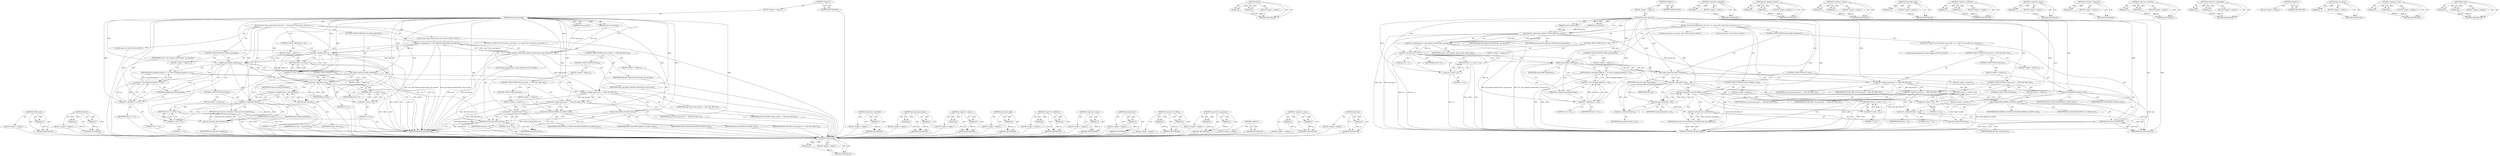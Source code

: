 digraph "get_desc" {
vulnerable_136 [label=<(METHOD,v8086_mode)>];
vulnerable_137 [label=<(PARAM,p1)>];
vulnerable_138 [label=<(BLOCK,&lt;empty&gt;,&lt;empty&gt;)>];
vulnerable_139 [label=<(METHOD_RETURN,ANY)>];
vulnerable_159 [label=<(METHOD,rdmsrl)>];
vulnerable_160 [label=<(PARAM,p1)>];
vulnerable_161 [label=<(PARAM,p2)>];
vulnerable_162 [label=<(BLOCK,&lt;empty&gt;,&lt;empty&gt;)>];
vulnerable_163 [label=<(METHOD_RETURN,ANY)>];
vulnerable_6 [label=<(METHOD,&lt;global&gt;)<SUB>1</SUB>>];
vulnerable_7 [label=<(BLOCK,&lt;empty&gt;,&lt;empty&gt;)<SUB>1</SUB>>];
vulnerable_8 [label=<(METHOD,insn_get_seg_base)<SUB>1</SUB>>];
vulnerable_9 [label=<(PARAM,struct pt_regs *regs)<SUB>1</SUB>>];
vulnerable_10 [label=<(PARAM,int seg_reg_idx)<SUB>1</SUB>>];
vulnerable_11 [label=<(BLOCK,{
	struct desc_struct *desc;
 	short sel;
 
 	s...,{
	struct desc_struct *desc;
 	short sel;
 
 	s...)<SUB>2</SUB>>];
vulnerable_12 [label="<(LOCAL,struct desc_struct* desc: desc_struct*)<SUB>3</SUB>>"];
vulnerable_13 [label="<(LOCAL,short sel: short)<SUB>4</SUB>>"];
vulnerable_14 [label=<(&lt;operator&gt;.assignment,sel = get_segment_selector(regs, seg_reg_idx))<SUB>6</SUB>>];
vulnerable_15 [label=<(IDENTIFIER,sel,sel = get_segment_selector(regs, seg_reg_idx))<SUB>6</SUB>>];
vulnerable_16 [label=<(get_segment_selector,get_segment_selector(regs, seg_reg_idx))<SUB>6</SUB>>];
vulnerable_17 [label=<(IDENTIFIER,regs,get_segment_selector(regs, seg_reg_idx))<SUB>6</SUB>>];
vulnerable_18 [label=<(IDENTIFIER,seg_reg_idx,get_segment_selector(regs, seg_reg_idx))<SUB>6</SUB>>];
vulnerable_19 [label=<(CONTROL_STRUCTURE,IF,if (sel &lt; 0))<SUB>7</SUB>>];
vulnerable_20 [label=<(&lt;operator&gt;.lessThan,sel &lt; 0)<SUB>7</SUB>>];
vulnerable_21 [label=<(IDENTIFIER,sel,sel &lt; 0)<SUB>7</SUB>>];
vulnerable_22 [label=<(LITERAL,0,sel &lt; 0)<SUB>7</SUB>>];
vulnerable_23 [label=<(BLOCK,&lt;empty&gt;,&lt;empty&gt;)<SUB>8</SUB>>];
vulnerable_24 [label=<(RETURN,return -1L;,return -1L;)<SUB>8</SUB>>];
vulnerable_25 [label=<(&lt;operator&gt;.minus,-1L)<SUB>8</SUB>>];
vulnerable_26 [label=<(LITERAL,1L,-1L)<SUB>8</SUB>>];
vulnerable_27 [label=<(CONTROL_STRUCTURE,IF,if (v8086_mode(regs)))<SUB>10</SUB>>];
vulnerable_28 [label=<(v8086_mode,v8086_mode(regs))<SUB>10</SUB>>];
vulnerable_29 [label=<(IDENTIFIER,regs,v8086_mode(regs))<SUB>10</SUB>>];
vulnerable_30 [label=<(BLOCK,&lt;empty&gt;,&lt;empty&gt;)<SUB>15</SUB>>];
vulnerable_31 [label=<(RETURN,return (unsigned long)(sel &lt;&lt; 4);,return (unsigned long)(sel &lt;&lt; 4);)<SUB>15</SUB>>];
vulnerable_32 [label=<(&lt;operator&gt;.cast,(unsigned long)(sel &lt;&lt; 4))<SUB>15</SUB>>];
vulnerable_33 [label=<(UNKNOWN,unsigned long,unsigned long)<SUB>15</SUB>>];
vulnerable_34 [label=<(&lt;operator&gt;.shiftLeft,sel &lt;&lt; 4)<SUB>15</SUB>>];
vulnerable_35 [label=<(IDENTIFIER,sel,sel &lt;&lt; 4)<SUB>15</SUB>>];
vulnerable_36 [label=<(LITERAL,4,sel &lt;&lt; 4)<SUB>15</SUB>>];
vulnerable_37 [label=<(CONTROL_STRUCTURE,IF,if (user_64bit_mode(regs)))<SUB>17</SUB>>];
vulnerable_38 [label=<(user_64bit_mode,user_64bit_mode(regs))<SUB>17</SUB>>];
vulnerable_39 [label=<(IDENTIFIER,regs,user_64bit_mode(regs))<SUB>17</SUB>>];
vulnerable_40 [label=<(BLOCK,{
		/*
		 * Only FS or GS will have a base addr...,{
		/*
		 * Only FS or GS will have a base addr...)<SUB>17</SUB>>];
vulnerable_41 [label="<(LOCAL,long unsigned base: long unsigned)<SUB>22</SUB>>"];
vulnerable_42 [label=<(CONTROL_STRUCTURE,IF,if (seg_reg_idx == INAT_SEG_REG_FS))<SUB>24</SUB>>];
vulnerable_43 [label=<(&lt;operator&gt;.equals,seg_reg_idx == INAT_SEG_REG_FS)<SUB>24</SUB>>];
vulnerable_44 [label=<(IDENTIFIER,seg_reg_idx,seg_reg_idx == INAT_SEG_REG_FS)<SUB>24</SUB>>];
vulnerable_45 [label=<(IDENTIFIER,INAT_SEG_REG_FS,seg_reg_idx == INAT_SEG_REG_FS)<SUB>24</SUB>>];
vulnerable_46 [label=<(BLOCK,&lt;empty&gt;,&lt;empty&gt;)<SUB>25</SUB>>];
vulnerable_47 [label=<(rdmsrl,rdmsrl(MSR_FS_BASE, base))<SUB>25</SUB>>];
vulnerable_48 [label=<(IDENTIFIER,MSR_FS_BASE,rdmsrl(MSR_FS_BASE, base))<SUB>25</SUB>>];
vulnerable_49 [label=<(IDENTIFIER,base,rdmsrl(MSR_FS_BASE, base))<SUB>25</SUB>>];
vulnerable_50 [label=<(CONTROL_STRUCTURE,ELSE,else)<SUB>26</SUB>>];
vulnerable_51 [label=<(BLOCK,&lt;empty&gt;,&lt;empty&gt;)<SUB>26</SUB>>];
vulnerable_52 [label=<(CONTROL_STRUCTURE,IF,if (seg_reg_idx == INAT_SEG_REG_GS))<SUB>26</SUB>>];
vulnerable_53 [label=<(&lt;operator&gt;.equals,seg_reg_idx == INAT_SEG_REG_GS)<SUB>26</SUB>>];
vulnerable_54 [label=<(IDENTIFIER,seg_reg_idx,seg_reg_idx == INAT_SEG_REG_GS)<SUB>26</SUB>>];
vulnerable_55 [label=<(IDENTIFIER,INAT_SEG_REG_GS,seg_reg_idx == INAT_SEG_REG_GS)<SUB>26</SUB>>];
vulnerable_56 [label=<(BLOCK,&lt;empty&gt;,&lt;empty&gt;)<SUB>31</SUB>>];
vulnerable_57 [label=<(rdmsrl,rdmsrl(MSR_KERNEL_GS_BASE, base))<SUB>31</SUB>>];
vulnerable_58 [label=<(IDENTIFIER,MSR_KERNEL_GS_BASE,rdmsrl(MSR_KERNEL_GS_BASE, base))<SUB>31</SUB>>];
vulnerable_59 [label=<(IDENTIFIER,base,rdmsrl(MSR_KERNEL_GS_BASE, base))<SUB>31</SUB>>];
vulnerable_60 [label=<(CONTROL_STRUCTURE,ELSE,else)<SUB>33</SUB>>];
vulnerable_61 [label=<(BLOCK,&lt;empty&gt;,&lt;empty&gt;)<SUB>33</SUB>>];
vulnerable_62 [label=<(&lt;operator&gt;.assignment,base = 0)<SUB>33</SUB>>];
vulnerable_63 [label=<(IDENTIFIER,base,base = 0)<SUB>33</SUB>>];
vulnerable_64 [label=<(LITERAL,0,base = 0)<SUB>33</SUB>>];
vulnerable_65 [label=<(RETURN,return base;,return base;)<SUB>34</SUB>>];
vulnerable_66 [label=<(IDENTIFIER,base,return base;)<SUB>34</SUB>>];
vulnerable_67 [label=<(CONTROL_STRUCTURE,IF,if (!sel))<SUB>38</SUB>>];
vulnerable_68 [label=<(&lt;operator&gt;.logicalNot,!sel)<SUB>38</SUB>>];
vulnerable_69 [label=<(IDENTIFIER,sel,!sel)<SUB>38</SUB>>];
vulnerable_70 [label=<(BLOCK,&lt;empty&gt;,&lt;empty&gt;)<SUB>39</SUB>>];
vulnerable_71 [label=<(RETURN,return -1L;,return -1L;)<SUB>39</SUB>>];
vulnerable_72 [label=<(&lt;operator&gt;.minus,-1L)<SUB>39</SUB>>];
vulnerable_73 [label=<(LITERAL,1L,-1L)<SUB>39</SUB>>];
vulnerable_74 [label=<(&lt;operator&gt;.assignment,desc = get_desc(sel))<SUB>41</SUB>>];
vulnerable_75 [label=<(IDENTIFIER,desc,desc = get_desc(sel))<SUB>41</SUB>>];
vulnerable_76 [label=<(get_desc,get_desc(sel))<SUB>41</SUB>>];
vulnerable_77 [label=<(IDENTIFIER,sel,get_desc(sel))<SUB>41</SUB>>];
vulnerable_78 [label=<(CONTROL_STRUCTURE,IF,if (!desc))<SUB>42</SUB>>];
vulnerable_79 [label=<(&lt;operator&gt;.logicalNot,!desc)<SUB>42</SUB>>];
vulnerable_80 [label=<(IDENTIFIER,desc,!desc)<SUB>42</SUB>>];
vulnerable_81 [label=<(BLOCK,&lt;empty&gt;,&lt;empty&gt;)<SUB>43</SUB>>];
vulnerable_82 [label=<(RETURN,return -1L;,return -1L;)<SUB>43</SUB>>];
vulnerable_83 [label=<(&lt;operator&gt;.minus,-1L)<SUB>43</SUB>>];
vulnerable_84 [label=<(LITERAL,1L,-1L)<SUB>43</SUB>>];
vulnerable_85 [label=<(RETURN,return get_desc_base(desc);,return get_desc_base(desc);)<SUB>45</SUB>>];
vulnerable_86 [label=<(get_desc_base,get_desc_base(desc))<SUB>45</SUB>>];
vulnerable_87 [label=<(IDENTIFIER,desc,get_desc_base(desc))<SUB>45</SUB>>];
vulnerable_88 [label=<(METHOD_RETURN,unsigned long)<SUB>1</SUB>>];
vulnerable_90 [label=<(METHOD_RETURN,ANY)<SUB>1</SUB>>];
vulnerable_164 [label=<(METHOD,&lt;operator&gt;.logicalNot)>];
vulnerable_165 [label=<(PARAM,p1)>];
vulnerable_166 [label=<(BLOCK,&lt;empty&gt;,&lt;empty&gt;)>];
vulnerable_167 [label=<(METHOD_RETURN,ANY)>];
vulnerable_122 [label=<(METHOD,get_segment_selector)>];
vulnerable_123 [label=<(PARAM,p1)>];
vulnerable_124 [label=<(PARAM,p2)>];
vulnerable_125 [label=<(BLOCK,&lt;empty&gt;,&lt;empty&gt;)>];
vulnerable_126 [label=<(METHOD_RETURN,ANY)>];
vulnerable_154 [label=<(METHOD,&lt;operator&gt;.equals)>];
vulnerable_155 [label=<(PARAM,p1)>];
vulnerable_156 [label=<(PARAM,p2)>];
vulnerable_157 [label=<(BLOCK,&lt;empty&gt;,&lt;empty&gt;)>];
vulnerable_158 [label=<(METHOD_RETURN,ANY)>];
vulnerable_150 [label=<(METHOD,user_64bit_mode)>];
vulnerable_151 [label=<(PARAM,p1)>];
vulnerable_152 [label=<(BLOCK,&lt;empty&gt;,&lt;empty&gt;)>];
vulnerable_153 [label=<(METHOD_RETURN,ANY)>];
vulnerable_145 [label=<(METHOD,&lt;operator&gt;.shiftLeft)>];
vulnerable_146 [label=<(PARAM,p1)>];
vulnerable_147 [label=<(PARAM,p2)>];
vulnerable_148 [label=<(BLOCK,&lt;empty&gt;,&lt;empty&gt;)>];
vulnerable_149 [label=<(METHOD_RETURN,ANY)>];
vulnerable_132 [label=<(METHOD,&lt;operator&gt;.minus)>];
vulnerable_133 [label=<(PARAM,p1)>];
vulnerable_134 [label=<(BLOCK,&lt;empty&gt;,&lt;empty&gt;)>];
vulnerable_135 [label=<(METHOD_RETURN,ANY)>];
vulnerable_172 [label=<(METHOD,get_desc_base)>];
vulnerable_173 [label=<(PARAM,p1)>];
vulnerable_174 [label=<(BLOCK,&lt;empty&gt;,&lt;empty&gt;)>];
vulnerable_175 [label=<(METHOD_RETURN,ANY)>];
vulnerable_127 [label=<(METHOD,&lt;operator&gt;.lessThan)>];
vulnerable_128 [label=<(PARAM,p1)>];
vulnerable_129 [label=<(PARAM,p2)>];
vulnerable_130 [label=<(BLOCK,&lt;empty&gt;,&lt;empty&gt;)>];
vulnerable_131 [label=<(METHOD_RETURN,ANY)>];
vulnerable_117 [label=<(METHOD,&lt;operator&gt;.assignment)>];
vulnerable_118 [label=<(PARAM,p1)>];
vulnerable_119 [label=<(PARAM,p2)>];
vulnerable_120 [label=<(BLOCK,&lt;empty&gt;,&lt;empty&gt;)>];
vulnerable_121 [label=<(METHOD_RETURN,ANY)>];
vulnerable_111 [label=<(METHOD,&lt;global&gt;)<SUB>1</SUB>>];
vulnerable_112 [label=<(BLOCK,&lt;empty&gt;,&lt;empty&gt;)>];
vulnerable_113 [label=<(METHOD_RETURN,ANY)>];
vulnerable_140 [label=<(METHOD,&lt;operator&gt;.cast)>];
vulnerable_141 [label=<(PARAM,p1)>];
vulnerable_142 [label=<(PARAM,p2)>];
vulnerable_143 [label=<(BLOCK,&lt;empty&gt;,&lt;empty&gt;)>];
vulnerable_144 [label=<(METHOD_RETURN,ANY)>];
vulnerable_168 [label=<(METHOD,get_desc)>];
vulnerable_169 [label=<(PARAM,p1)>];
vulnerable_170 [label=<(BLOCK,&lt;empty&gt;,&lt;empty&gt;)>];
vulnerable_171 [label=<(METHOD_RETURN,ANY)>];
fixed_136 [label=<(METHOD,v8086_mode)>];
fixed_137 [label=<(PARAM,p1)>];
fixed_138 [label=<(BLOCK,&lt;empty&gt;,&lt;empty&gt;)>];
fixed_139 [label=<(METHOD_RETURN,ANY)>];
fixed_159 [label=<(METHOD,rdmsrl)>];
fixed_160 [label=<(PARAM,p1)>];
fixed_161 [label=<(PARAM,p2)>];
fixed_162 [label=<(BLOCK,&lt;empty&gt;,&lt;empty&gt;)>];
fixed_163 [label=<(METHOD_RETURN,ANY)>];
fixed_6 [label=<(METHOD,&lt;global&gt;)<SUB>1</SUB>>];
fixed_7 [label=<(BLOCK,&lt;empty&gt;,&lt;empty&gt;)<SUB>1</SUB>>];
fixed_8 [label=<(METHOD,insn_get_seg_base)<SUB>1</SUB>>];
fixed_9 [label=<(PARAM,struct pt_regs *regs)<SUB>1</SUB>>];
fixed_10 [label=<(PARAM,int seg_reg_idx)<SUB>1</SUB>>];
fixed_11 [label=<(BLOCK,{
	struct desc_struct desc;
 	short sel;
 
 	se...,{
	struct desc_struct desc;
 	short sel;
 
 	se...)<SUB>2</SUB>>];
fixed_12 [label="<(LOCAL,struct desc_struct desc: desc_struct)<SUB>3</SUB>>"];
fixed_13 [label="<(LOCAL,short sel: short)<SUB>4</SUB>>"];
fixed_14 [label=<(&lt;operator&gt;.assignment,sel = get_segment_selector(regs, seg_reg_idx))<SUB>6</SUB>>];
fixed_15 [label=<(IDENTIFIER,sel,sel = get_segment_selector(regs, seg_reg_idx))<SUB>6</SUB>>];
fixed_16 [label=<(get_segment_selector,get_segment_selector(regs, seg_reg_idx))<SUB>6</SUB>>];
fixed_17 [label=<(IDENTIFIER,regs,get_segment_selector(regs, seg_reg_idx))<SUB>6</SUB>>];
fixed_18 [label=<(IDENTIFIER,seg_reg_idx,get_segment_selector(regs, seg_reg_idx))<SUB>6</SUB>>];
fixed_19 [label=<(CONTROL_STRUCTURE,IF,if (sel &lt; 0))<SUB>7</SUB>>];
fixed_20 [label=<(&lt;operator&gt;.lessThan,sel &lt; 0)<SUB>7</SUB>>];
fixed_21 [label=<(IDENTIFIER,sel,sel &lt; 0)<SUB>7</SUB>>];
fixed_22 [label=<(LITERAL,0,sel &lt; 0)<SUB>7</SUB>>];
fixed_23 [label=<(BLOCK,&lt;empty&gt;,&lt;empty&gt;)<SUB>8</SUB>>];
fixed_24 [label=<(RETURN,return -1L;,return -1L;)<SUB>8</SUB>>];
fixed_25 [label=<(&lt;operator&gt;.minus,-1L)<SUB>8</SUB>>];
fixed_26 [label=<(LITERAL,1L,-1L)<SUB>8</SUB>>];
fixed_27 [label=<(CONTROL_STRUCTURE,IF,if (v8086_mode(regs)))<SUB>10</SUB>>];
fixed_28 [label=<(v8086_mode,v8086_mode(regs))<SUB>10</SUB>>];
fixed_29 [label=<(IDENTIFIER,regs,v8086_mode(regs))<SUB>10</SUB>>];
fixed_30 [label=<(BLOCK,&lt;empty&gt;,&lt;empty&gt;)<SUB>15</SUB>>];
fixed_31 [label=<(RETURN,return (unsigned long)(sel &lt;&lt; 4);,return (unsigned long)(sel &lt;&lt; 4);)<SUB>15</SUB>>];
fixed_32 [label=<(&lt;operator&gt;.cast,(unsigned long)(sel &lt;&lt; 4))<SUB>15</SUB>>];
fixed_33 [label=<(UNKNOWN,unsigned long,unsigned long)<SUB>15</SUB>>];
fixed_34 [label=<(&lt;operator&gt;.shiftLeft,sel &lt;&lt; 4)<SUB>15</SUB>>];
fixed_35 [label=<(IDENTIFIER,sel,sel &lt;&lt; 4)<SUB>15</SUB>>];
fixed_36 [label=<(LITERAL,4,sel &lt;&lt; 4)<SUB>15</SUB>>];
fixed_37 [label=<(CONTROL_STRUCTURE,IF,if (user_64bit_mode(regs)))<SUB>17</SUB>>];
fixed_38 [label=<(user_64bit_mode,user_64bit_mode(regs))<SUB>17</SUB>>];
fixed_39 [label=<(IDENTIFIER,regs,user_64bit_mode(regs))<SUB>17</SUB>>];
fixed_40 [label=<(BLOCK,{
		/*
		 * Only FS or GS will have a base addr...,{
		/*
		 * Only FS or GS will have a base addr...)<SUB>17</SUB>>];
fixed_41 [label="<(LOCAL,long unsigned base: long unsigned)<SUB>22</SUB>>"];
fixed_42 [label=<(CONTROL_STRUCTURE,IF,if (seg_reg_idx == INAT_SEG_REG_FS))<SUB>24</SUB>>];
fixed_43 [label=<(&lt;operator&gt;.equals,seg_reg_idx == INAT_SEG_REG_FS)<SUB>24</SUB>>];
fixed_44 [label=<(IDENTIFIER,seg_reg_idx,seg_reg_idx == INAT_SEG_REG_FS)<SUB>24</SUB>>];
fixed_45 [label=<(IDENTIFIER,INAT_SEG_REG_FS,seg_reg_idx == INAT_SEG_REG_FS)<SUB>24</SUB>>];
fixed_46 [label=<(BLOCK,&lt;empty&gt;,&lt;empty&gt;)<SUB>25</SUB>>];
fixed_47 [label=<(rdmsrl,rdmsrl(MSR_FS_BASE, base))<SUB>25</SUB>>];
fixed_48 [label=<(IDENTIFIER,MSR_FS_BASE,rdmsrl(MSR_FS_BASE, base))<SUB>25</SUB>>];
fixed_49 [label=<(IDENTIFIER,base,rdmsrl(MSR_FS_BASE, base))<SUB>25</SUB>>];
fixed_50 [label=<(CONTROL_STRUCTURE,ELSE,else)<SUB>26</SUB>>];
fixed_51 [label=<(BLOCK,&lt;empty&gt;,&lt;empty&gt;)<SUB>26</SUB>>];
fixed_52 [label=<(CONTROL_STRUCTURE,IF,if (seg_reg_idx == INAT_SEG_REG_GS))<SUB>26</SUB>>];
fixed_53 [label=<(&lt;operator&gt;.equals,seg_reg_idx == INAT_SEG_REG_GS)<SUB>26</SUB>>];
fixed_54 [label=<(IDENTIFIER,seg_reg_idx,seg_reg_idx == INAT_SEG_REG_GS)<SUB>26</SUB>>];
fixed_55 [label=<(IDENTIFIER,INAT_SEG_REG_GS,seg_reg_idx == INAT_SEG_REG_GS)<SUB>26</SUB>>];
fixed_56 [label=<(BLOCK,&lt;empty&gt;,&lt;empty&gt;)<SUB>31</SUB>>];
fixed_57 [label=<(rdmsrl,rdmsrl(MSR_KERNEL_GS_BASE, base))<SUB>31</SUB>>];
fixed_58 [label=<(IDENTIFIER,MSR_KERNEL_GS_BASE,rdmsrl(MSR_KERNEL_GS_BASE, base))<SUB>31</SUB>>];
fixed_59 [label=<(IDENTIFIER,base,rdmsrl(MSR_KERNEL_GS_BASE, base))<SUB>31</SUB>>];
fixed_60 [label=<(CONTROL_STRUCTURE,ELSE,else)<SUB>33</SUB>>];
fixed_61 [label=<(BLOCK,&lt;empty&gt;,&lt;empty&gt;)<SUB>33</SUB>>];
fixed_62 [label=<(&lt;operator&gt;.assignment,base = 0)<SUB>33</SUB>>];
fixed_63 [label=<(IDENTIFIER,base,base = 0)<SUB>33</SUB>>];
fixed_64 [label=<(LITERAL,0,base = 0)<SUB>33</SUB>>];
fixed_65 [label=<(RETURN,return base;,return base;)<SUB>34</SUB>>];
fixed_66 [label=<(IDENTIFIER,base,return base;)<SUB>34</SUB>>];
fixed_67 [label=<(CONTROL_STRUCTURE,IF,if (!sel))<SUB>38</SUB>>];
fixed_68 [label=<(&lt;operator&gt;.logicalNot,!sel)<SUB>38</SUB>>];
fixed_69 [label=<(IDENTIFIER,sel,!sel)<SUB>38</SUB>>];
fixed_70 [label=<(BLOCK,&lt;empty&gt;,&lt;empty&gt;)<SUB>39</SUB>>];
fixed_71 [label=<(RETURN,return -1L;,return -1L;)<SUB>39</SUB>>];
fixed_72 [label=<(&lt;operator&gt;.minus,-1L)<SUB>39</SUB>>];
fixed_73 [label=<(LITERAL,1L,-1L)<SUB>39</SUB>>];
fixed_74 [label=<(CONTROL_STRUCTURE,IF,if (!get_desc(&amp;desc, sel)))<SUB>41</SUB>>];
fixed_75 [label=<(&lt;operator&gt;.logicalNot,!get_desc(&amp;desc, sel))<SUB>41</SUB>>];
fixed_76 [label=<(get_desc,get_desc(&amp;desc, sel))<SUB>41</SUB>>];
fixed_77 [label=<(&lt;operator&gt;.addressOf,&amp;desc)<SUB>41</SUB>>];
fixed_78 [label=<(IDENTIFIER,desc,get_desc(&amp;desc, sel))<SUB>41</SUB>>];
fixed_79 [label=<(IDENTIFIER,sel,get_desc(&amp;desc, sel))<SUB>41</SUB>>];
fixed_80 [label=<(BLOCK,&lt;empty&gt;,&lt;empty&gt;)<SUB>42</SUB>>];
fixed_81 [label=<(RETURN,return -1L;,return -1L;)<SUB>42</SUB>>];
fixed_82 [label=<(&lt;operator&gt;.minus,-1L)<SUB>42</SUB>>];
fixed_83 [label=<(LITERAL,1L,-1L)<SUB>42</SUB>>];
fixed_84 [label=<(RETURN,return get_desc_base(&amp;desc);,return get_desc_base(&amp;desc);)<SUB>44</SUB>>];
fixed_85 [label=<(get_desc_base,get_desc_base(&amp;desc))<SUB>44</SUB>>];
fixed_86 [label=<(&lt;operator&gt;.addressOf,&amp;desc)<SUB>44</SUB>>];
fixed_87 [label=<(IDENTIFIER,desc,get_desc_base(&amp;desc))<SUB>44</SUB>>];
fixed_88 [label=<(METHOD_RETURN,unsigned long)<SUB>1</SUB>>];
fixed_90 [label=<(METHOD_RETURN,ANY)<SUB>1</SUB>>];
fixed_164 [label=<(METHOD,&lt;operator&gt;.logicalNot)>];
fixed_165 [label=<(PARAM,p1)>];
fixed_166 [label=<(BLOCK,&lt;empty&gt;,&lt;empty&gt;)>];
fixed_167 [label=<(METHOD_RETURN,ANY)>];
fixed_122 [label=<(METHOD,get_segment_selector)>];
fixed_123 [label=<(PARAM,p1)>];
fixed_124 [label=<(PARAM,p2)>];
fixed_125 [label=<(BLOCK,&lt;empty&gt;,&lt;empty&gt;)>];
fixed_126 [label=<(METHOD_RETURN,ANY)>];
fixed_154 [label=<(METHOD,&lt;operator&gt;.equals)>];
fixed_155 [label=<(PARAM,p1)>];
fixed_156 [label=<(PARAM,p2)>];
fixed_157 [label=<(BLOCK,&lt;empty&gt;,&lt;empty&gt;)>];
fixed_158 [label=<(METHOD_RETURN,ANY)>];
fixed_150 [label=<(METHOD,user_64bit_mode)>];
fixed_151 [label=<(PARAM,p1)>];
fixed_152 [label=<(BLOCK,&lt;empty&gt;,&lt;empty&gt;)>];
fixed_153 [label=<(METHOD_RETURN,ANY)>];
fixed_145 [label=<(METHOD,&lt;operator&gt;.shiftLeft)>];
fixed_146 [label=<(PARAM,p1)>];
fixed_147 [label=<(PARAM,p2)>];
fixed_148 [label=<(BLOCK,&lt;empty&gt;,&lt;empty&gt;)>];
fixed_149 [label=<(METHOD_RETURN,ANY)>];
fixed_132 [label=<(METHOD,&lt;operator&gt;.minus)>];
fixed_133 [label=<(PARAM,p1)>];
fixed_134 [label=<(BLOCK,&lt;empty&gt;,&lt;empty&gt;)>];
fixed_135 [label=<(METHOD_RETURN,ANY)>];
fixed_173 [label=<(METHOD,&lt;operator&gt;.addressOf)>];
fixed_174 [label=<(PARAM,p1)>];
fixed_175 [label=<(BLOCK,&lt;empty&gt;,&lt;empty&gt;)>];
fixed_176 [label=<(METHOD_RETURN,ANY)>];
fixed_127 [label=<(METHOD,&lt;operator&gt;.lessThan)>];
fixed_128 [label=<(PARAM,p1)>];
fixed_129 [label=<(PARAM,p2)>];
fixed_130 [label=<(BLOCK,&lt;empty&gt;,&lt;empty&gt;)>];
fixed_131 [label=<(METHOD_RETURN,ANY)>];
fixed_117 [label=<(METHOD,&lt;operator&gt;.assignment)>];
fixed_118 [label=<(PARAM,p1)>];
fixed_119 [label=<(PARAM,p2)>];
fixed_120 [label=<(BLOCK,&lt;empty&gt;,&lt;empty&gt;)>];
fixed_121 [label=<(METHOD_RETURN,ANY)>];
fixed_111 [label=<(METHOD,&lt;global&gt;)<SUB>1</SUB>>];
fixed_112 [label=<(BLOCK,&lt;empty&gt;,&lt;empty&gt;)>];
fixed_113 [label=<(METHOD_RETURN,ANY)>];
fixed_177 [label=<(METHOD,get_desc_base)>];
fixed_178 [label=<(PARAM,p1)>];
fixed_179 [label=<(BLOCK,&lt;empty&gt;,&lt;empty&gt;)>];
fixed_180 [label=<(METHOD_RETURN,ANY)>];
fixed_140 [label=<(METHOD,&lt;operator&gt;.cast)>];
fixed_141 [label=<(PARAM,p1)>];
fixed_142 [label=<(PARAM,p2)>];
fixed_143 [label=<(BLOCK,&lt;empty&gt;,&lt;empty&gt;)>];
fixed_144 [label=<(METHOD_RETURN,ANY)>];
fixed_168 [label=<(METHOD,get_desc)>];
fixed_169 [label=<(PARAM,p1)>];
fixed_170 [label=<(PARAM,p2)>];
fixed_171 [label=<(BLOCK,&lt;empty&gt;,&lt;empty&gt;)>];
fixed_172 [label=<(METHOD_RETURN,ANY)>];
vulnerable_136 -> vulnerable_137  [key=0, label="AST: "];
vulnerable_136 -> vulnerable_137  [key=1, label="DDG: "];
vulnerable_136 -> vulnerable_138  [key=0, label="AST: "];
vulnerable_136 -> vulnerable_139  [key=0, label="AST: "];
vulnerable_136 -> vulnerable_139  [key=1, label="CFG: "];
vulnerable_137 -> vulnerable_139  [key=0, label="DDG: p1"];
vulnerable_138 -> fixed_136  [key=0];
vulnerable_139 -> fixed_136  [key=0];
vulnerable_159 -> vulnerable_160  [key=0, label="AST: "];
vulnerable_159 -> vulnerable_160  [key=1, label="DDG: "];
vulnerable_159 -> vulnerable_162  [key=0, label="AST: "];
vulnerable_159 -> vulnerable_161  [key=0, label="AST: "];
vulnerable_159 -> vulnerable_161  [key=1, label="DDG: "];
vulnerable_159 -> vulnerable_163  [key=0, label="AST: "];
vulnerable_159 -> vulnerable_163  [key=1, label="CFG: "];
vulnerable_160 -> vulnerable_163  [key=0, label="DDG: p1"];
vulnerable_161 -> vulnerable_163  [key=0, label="DDG: p2"];
vulnerable_162 -> fixed_136  [key=0];
vulnerable_163 -> fixed_136  [key=0];
vulnerable_6 -> vulnerable_7  [key=0, label="AST: "];
vulnerable_6 -> vulnerable_90  [key=0, label="AST: "];
vulnerable_6 -> vulnerable_90  [key=1, label="CFG: "];
vulnerable_7 -> vulnerable_8  [key=0, label="AST: "];
vulnerable_8 -> vulnerable_9  [key=0, label="AST: "];
vulnerable_8 -> vulnerable_9  [key=1, label="DDG: "];
vulnerable_8 -> vulnerable_10  [key=0, label="AST: "];
vulnerable_8 -> vulnerable_10  [key=1, label="DDG: "];
vulnerable_8 -> vulnerable_11  [key=0, label="AST: "];
vulnerable_8 -> vulnerable_88  [key=0, label="AST: "];
vulnerable_8 -> vulnerable_16  [key=0, label="CFG: "];
vulnerable_8 -> vulnerable_16  [key=1, label="DDG: "];
vulnerable_8 -> vulnerable_20  [key=0, label="DDG: "];
vulnerable_8 -> vulnerable_28  [key=0, label="DDG: "];
vulnerable_8 -> vulnerable_38  [key=0, label="DDG: "];
vulnerable_8 -> vulnerable_68  [key=0, label="DDG: "];
vulnerable_8 -> vulnerable_76  [key=0, label="DDG: "];
vulnerable_8 -> vulnerable_79  [key=0, label="DDG: "];
vulnerable_8 -> vulnerable_86  [key=0, label="DDG: "];
vulnerable_8 -> vulnerable_66  [key=0, label="DDG: "];
vulnerable_8 -> vulnerable_25  [key=0, label="DDG: "];
vulnerable_8 -> vulnerable_43  [key=0, label="DDG: "];
vulnerable_8 -> vulnerable_72  [key=0, label="DDG: "];
vulnerable_8 -> vulnerable_83  [key=0, label="DDG: "];
vulnerable_8 -> vulnerable_34  [key=0, label="DDG: "];
vulnerable_8 -> vulnerable_47  [key=0, label="DDG: "];
vulnerable_8 -> vulnerable_53  [key=0, label="DDG: "];
vulnerable_8 -> vulnerable_57  [key=0, label="DDG: "];
vulnerable_8 -> vulnerable_62  [key=0, label="DDG: "];
vulnerable_9 -> vulnerable_16  [key=0, label="DDG: regs"];
vulnerable_10 -> vulnerable_16  [key=0, label="DDG: seg_reg_idx"];
vulnerable_11 -> vulnerable_12  [key=0, label="AST: "];
vulnerable_11 -> vulnerable_13  [key=0, label="AST: "];
vulnerable_11 -> vulnerable_14  [key=0, label="AST: "];
vulnerable_11 -> vulnerable_19  [key=0, label="AST: "];
vulnerable_11 -> vulnerable_27  [key=0, label="AST: "];
vulnerable_11 -> vulnerable_37  [key=0, label="AST: "];
vulnerable_11 -> vulnerable_67  [key=0, label="AST: "];
vulnerable_11 -> vulnerable_74  [key=0, label="AST: "];
vulnerable_11 -> vulnerable_78  [key=0, label="AST: "];
vulnerable_11 -> vulnerable_85  [key=0, label="AST: "];
vulnerable_12 -> fixed_136  [key=0];
vulnerable_13 -> fixed_136  [key=0];
vulnerable_14 -> vulnerable_15  [key=0, label="AST: "];
vulnerable_14 -> vulnerable_16  [key=0, label="AST: "];
vulnerable_14 -> vulnerable_20  [key=0, label="CFG: "];
vulnerable_14 -> vulnerable_20  [key=1, label="DDG: sel"];
vulnerable_14 -> vulnerable_88  [key=0, label="DDG: get_segment_selector(regs, seg_reg_idx)"];
vulnerable_14 -> vulnerable_88  [key=1, label="DDG: sel = get_segment_selector(regs, seg_reg_idx)"];
vulnerable_15 -> fixed_136  [key=0];
vulnerable_16 -> vulnerable_17  [key=0, label="AST: "];
vulnerable_16 -> vulnerable_18  [key=0, label="AST: "];
vulnerable_16 -> vulnerable_14  [key=0, label="CFG: "];
vulnerable_16 -> vulnerable_14  [key=1, label="DDG: regs"];
vulnerable_16 -> vulnerable_14  [key=2, label="DDG: seg_reg_idx"];
vulnerable_16 -> vulnerable_88  [key=0, label="DDG: regs"];
vulnerable_16 -> vulnerable_88  [key=1, label="DDG: seg_reg_idx"];
vulnerable_16 -> vulnerable_28  [key=0, label="DDG: regs"];
vulnerable_16 -> vulnerable_43  [key=0, label="DDG: seg_reg_idx"];
vulnerable_17 -> fixed_136  [key=0];
vulnerable_18 -> fixed_136  [key=0];
vulnerable_19 -> vulnerable_20  [key=0, label="AST: "];
vulnerable_19 -> vulnerable_23  [key=0, label="AST: "];
vulnerable_20 -> vulnerable_21  [key=0, label="AST: "];
vulnerable_20 -> vulnerable_22  [key=0, label="AST: "];
vulnerable_20 -> vulnerable_25  [key=0, label="CFG: "];
vulnerable_20 -> vulnerable_25  [key=1, label="CDG: "];
vulnerable_20 -> vulnerable_28  [key=0, label="CFG: "];
vulnerable_20 -> vulnerable_28  [key=1, label="CDG: "];
vulnerable_20 -> vulnerable_88  [key=0, label="DDG: sel"];
vulnerable_20 -> vulnerable_88  [key=1, label="DDG: sel &lt; 0"];
vulnerable_20 -> vulnerable_68  [key=0, label="DDG: sel"];
vulnerable_20 -> vulnerable_34  [key=0, label="DDG: sel"];
vulnerable_20 -> vulnerable_24  [key=0, label="CDG: "];
vulnerable_21 -> fixed_136  [key=0];
vulnerable_22 -> fixed_136  [key=0];
vulnerable_23 -> vulnerable_24  [key=0, label="AST: "];
vulnerable_24 -> vulnerable_25  [key=0, label="AST: "];
vulnerable_24 -> vulnerable_88  [key=0, label="CFG: "];
vulnerable_24 -> vulnerable_88  [key=1, label="DDG: &lt;RET&gt;"];
vulnerable_25 -> vulnerable_26  [key=0, label="AST: "];
vulnerable_25 -> vulnerable_24  [key=0, label="CFG: "];
vulnerable_25 -> vulnerable_24  [key=1, label="DDG: -1L"];
vulnerable_25 -> vulnerable_88  [key=0, label="DDG: -1L"];
vulnerable_26 -> fixed_136  [key=0];
vulnerable_27 -> vulnerable_28  [key=0, label="AST: "];
vulnerable_27 -> vulnerable_30  [key=0, label="AST: "];
vulnerable_28 -> vulnerable_29  [key=0, label="AST: "];
vulnerable_28 -> vulnerable_33  [key=0, label="CFG: "];
vulnerable_28 -> vulnerable_33  [key=1, label="CDG: "];
vulnerable_28 -> vulnerable_38  [key=0, label="CFG: "];
vulnerable_28 -> vulnerable_38  [key=1, label="DDG: regs"];
vulnerable_28 -> vulnerable_38  [key=2, label="CDG: "];
vulnerable_28 -> vulnerable_34  [key=0, label="CDG: "];
vulnerable_28 -> vulnerable_32  [key=0, label="CDG: "];
vulnerable_28 -> vulnerable_31  [key=0, label="CDG: "];
vulnerable_29 -> fixed_136  [key=0];
vulnerable_30 -> vulnerable_31  [key=0, label="AST: "];
vulnerable_31 -> vulnerable_32  [key=0, label="AST: "];
vulnerable_31 -> vulnerable_88  [key=0, label="CFG: "];
vulnerable_31 -> vulnerable_88  [key=1, label="DDG: &lt;RET&gt;"];
vulnerable_32 -> vulnerable_33  [key=0, label="AST: "];
vulnerable_32 -> vulnerable_34  [key=0, label="AST: "];
vulnerable_32 -> vulnerable_31  [key=0, label="CFG: "];
vulnerable_32 -> vulnerable_31  [key=1, label="DDG: (unsigned long)(sel &lt;&lt; 4)"];
vulnerable_33 -> vulnerable_34  [key=0, label="CFG: "];
vulnerable_34 -> vulnerable_35  [key=0, label="AST: "];
vulnerable_34 -> vulnerable_36  [key=0, label="AST: "];
vulnerable_34 -> vulnerable_32  [key=0, label="CFG: "];
vulnerable_34 -> vulnerable_32  [key=1, label="DDG: sel"];
vulnerable_34 -> vulnerable_32  [key=2, label="DDG: 4"];
vulnerable_35 -> fixed_136  [key=0];
vulnerable_36 -> fixed_136  [key=0];
vulnerable_37 -> vulnerable_38  [key=0, label="AST: "];
vulnerable_37 -> vulnerable_40  [key=0, label="AST: "];
vulnerable_38 -> vulnerable_39  [key=0, label="AST: "];
vulnerable_38 -> vulnerable_43  [key=0, label="CFG: "];
vulnerable_38 -> vulnerable_43  [key=1, label="CDG: "];
vulnerable_38 -> vulnerable_68  [key=0, label="CFG: "];
vulnerable_38 -> vulnerable_68  [key=1, label="CDG: "];
vulnerable_38 -> vulnerable_65  [key=0, label="CDG: "];
vulnerable_39 -> fixed_136  [key=0];
vulnerable_40 -> vulnerable_41  [key=0, label="AST: "];
vulnerable_40 -> vulnerable_42  [key=0, label="AST: "];
vulnerable_40 -> vulnerable_65  [key=0, label="AST: "];
vulnerable_41 -> fixed_136  [key=0];
vulnerable_42 -> vulnerable_43  [key=0, label="AST: "];
vulnerable_42 -> vulnerable_46  [key=0, label="AST: "];
vulnerable_42 -> vulnerable_50  [key=0, label="AST: "];
vulnerable_43 -> vulnerable_44  [key=0, label="AST: "];
vulnerable_43 -> vulnerable_45  [key=0, label="AST: "];
vulnerable_43 -> vulnerable_47  [key=0, label="CFG: "];
vulnerable_43 -> vulnerable_47  [key=1, label="CDG: "];
vulnerable_43 -> vulnerable_53  [key=0, label="CFG: "];
vulnerable_43 -> vulnerable_53  [key=1, label="DDG: seg_reg_idx"];
vulnerable_43 -> vulnerable_53  [key=2, label="CDG: "];
vulnerable_43 -> vulnerable_88  [key=0, label="DDG: INAT_SEG_REG_FS"];
vulnerable_44 -> fixed_136  [key=0];
vulnerable_45 -> fixed_136  [key=0];
vulnerable_46 -> vulnerable_47  [key=0, label="AST: "];
vulnerable_47 -> vulnerable_48  [key=0, label="AST: "];
vulnerable_47 -> vulnerable_49  [key=0, label="AST: "];
vulnerable_47 -> vulnerable_65  [key=0, label="CFG: "];
vulnerable_47 -> vulnerable_88  [key=0, label="DDG: MSR_FS_BASE"];
vulnerable_47 -> vulnerable_66  [key=0, label="DDG: base"];
vulnerable_48 -> fixed_136  [key=0];
vulnerable_49 -> fixed_136  [key=0];
vulnerable_50 -> vulnerable_51  [key=0, label="AST: "];
vulnerable_51 -> vulnerable_52  [key=0, label="AST: "];
vulnerable_52 -> vulnerable_53  [key=0, label="AST: "];
vulnerable_52 -> vulnerable_56  [key=0, label="AST: "];
vulnerable_52 -> vulnerable_60  [key=0, label="AST: "];
vulnerable_53 -> vulnerable_54  [key=0, label="AST: "];
vulnerable_53 -> vulnerable_55  [key=0, label="AST: "];
vulnerable_53 -> vulnerable_57  [key=0, label="CFG: "];
vulnerable_53 -> vulnerable_57  [key=1, label="CDG: "];
vulnerable_53 -> vulnerable_62  [key=0, label="CFG: "];
vulnerable_53 -> vulnerable_62  [key=1, label="CDG: "];
vulnerable_53 -> vulnerable_88  [key=0, label="DDG: INAT_SEG_REG_GS"];
vulnerable_54 -> fixed_136  [key=0];
vulnerable_55 -> fixed_136  [key=0];
vulnerable_56 -> vulnerable_57  [key=0, label="AST: "];
vulnerable_57 -> vulnerable_58  [key=0, label="AST: "];
vulnerable_57 -> vulnerable_59  [key=0, label="AST: "];
vulnerable_57 -> vulnerable_65  [key=0, label="CFG: "];
vulnerable_57 -> vulnerable_88  [key=0, label="DDG: MSR_KERNEL_GS_BASE"];
vulnerable_57 -> vulnerable_66  [key=0, label="DDG: base"];
vulnerable_58 -> fixed_136  [key=0];
vulnerable_59 -> fixed_136  [key=0];
vulnerable_60 -> vulnerable_61  [key=0, label="AST: "];
vulnerable_61 -> vulnerable_62  [key=0, label="AST: "];
vulnerable_62 -> vulnerable_63  [key=0, label="AST: "];
vulnerable_62 -> vulnerable_64  [key=0, label="AST: "];
vulnerable_62 -> vulnerable_65  [key=0, label="CFG: "];
vulnerable_62 -> vulnerable_66  [key=0, label="DDG: base"];
vulnerable_63 -> fixed_136  [key=0];
vulnerable_64 -> fixed_136  [key=0];
vulnerable_65 -> vulnerable_66  [key=0, label="AST: "];
vulnerable_65 -> vulnerable_88  [key=0, label="CFG: "];
vulnerable_65 -> vulnerable_88  [key=1, label="DDG: &lt;RET&gt;"];
vulnerable_66 -> vulnerable_65  [key=0, label="DDG: base"];
vulnerable_67 -> vulnerable_68  [key=0, label="AST: "];
vulnerable_67 -> vulnerable_70  [key=0, label="AST: "];
vulnerable_68 -> vulnerable_69  [key=0, label="AST: "];
vulnerable_68 -> vulnerable_72  [key=0, label="CFG: "];
vulnerable_68 -> vulnerable_72  [key=1, label="CDG: "];
vulnerable_68 -> vulnerable_76  [key=0, label="CFG: "];
vulnerable_68 -> vulnerable_76  [key=1, label="DDG: sel"];
vulnerable_68 -> vulnerable_76  [key=2, label="CDG: "];
vulnerable_68 -> vulnerable_71  [key=0, label="CDG: "];
vulnerable_68 -> vulnerable_74  [key=0, label="CDG: "];
vulnerable_68 -> vulnerable_79  [key=0, label="CDG: "];
vulnerable_69 -> fixed_136  [key=0];
vulnerable_70 -> vulnerable_71  [key=0, label="AST: "];
vulnerable_71 -> vulnerable_72  [key=0, label="AST: "];
vulnerable_71 -> vulnerable_88  [key=0, label="CFG: "];
vulnerable_71 -> vulnerable_88  [key=1, label="DDG: &lt;RET&gt;"];
vulnerable_72 -> vulnerable_73  [key=0, label="AST: "];
vulnerable_72 -> vulnerable_71  [key=0, label="CFG: "];
vulnerable_72 -> vulnerable_71  [key=1, label="DDG: -1L"];
vulnerable_73 -> fixed_136  [key=0];
vulnerable_74 -> vulnerable_75  [key=0, label="AST: "];
vulnerable_74 -> vulnerable_76  [key=0, label="AST: "];
vulnerable_74 -> vulnerable_79  [key=0, label="CFG: "];
vulnerable_74 -> vulnerable_79  [key=1, label="DDG: desc"];
vulnerable_75 -> fixed_136  [key=0];
vulnerable_76 -> vulnerable_77  [key=0, label="AST: "];
vulnerable_76 -> vulnerable_74  [key=0, label="CFG: "];
vulnerable_76 -> vulnerable_74  [key=1, label="DDG: sel"];
vulnerable_77 -> fixed_136  [key=0];
vulnerable_78 -> vulnerable_79  [key=0, label="AST: "];
vulnerable_78 -> vulnerable_81  [key=0, label="AST: "];
vulnerable_79 -> vulnerable_80  [key=0, label="AST: "];
vulnerable_79 -> vulnerable_83  [key=0, label="CFG: "];
vulnerable_79 -> vulnerable_83  [key=1, label="CDG: "];
vulnerable_79 -> vulnerable_86  [key=0, label="CFG: "];
vulnerable_79 -> vulnerable_86  [key=1, label="DDG: desc"];
vulnerable_79 -> vulnerable_86  [key=2, label="CDG: "];
vulnerable_79 -> vulnerable_85  [key=0, label="CDG: "];
vulnerable_79 -> vulnerable_82  [key=0, label="CDG: "];
vulnerable_80 -> fixed_136  [key=0];
vulnerable_81 -> vulnerable_82  [key=0, label="AST: "];
vulnerable_82 -> vulnerable_83  [key=0, label="AST: "];
vulnerable_82 -> vulnerable_88  [key=0, label="CFG: "];
vulnerable_82 -> vulnerable_88  [key=1, label="DDG: &lt;RET&gt;"];
vulnerable_83 -> vulnerable_84  [key=0, label="AST: "];
vulnerable_83 -> vulnerable_82  [key=0, label="CFG: "];
vulnerable_83 -> vulnerable_82  [key=1, label="DDG: -1L"];
vulnerable_84 -> fixed_136  [key=0];
vulnerable_85 -> vulnerable_86  [key=0, label="AST: "];
vulnerable_85 -> vulnerable_88  [key=0, label="CFG: "];
vulnerable_85 -> vulnerable_88  [key=1, label="DDG: &lt;RET&gt;"];
vulnerable_86 -> vulnerable_87  [key=0, label="AST: "];
vulnerable_86 -> vulnerable_85  [key=0, label="CFG: "];
vulnerable_86 -> vulnerable_85  [key=1, label="DDG: get_desc_base(desc)"];
vulnerable_87 -> fixed_136  [key=0];
vulnerable_88 -> fixed_136  [key=0];
vulnerable_90 -> fixed_136  [key=0];
vulnerable_164 -> vulnerable_165  [key=0, label="AST: "];
vulnerable_164 -> vulnerable_165  [key=1, label="DDG: "];
vulnerable_164 -> vulnerable_166  [key=0, label="AST: "];
vulnerable_164 -> vulnerable_167  [key=0, label="AST: "];
vulnerable_164 -> vulnerable_167  [key=1, label="CFG: "];
vulnerable_165 -> vulnerable_167  [key=0, label="DDG: p1"];
vulnerable_166 -> fixed_136  [key=0];
vulnerable_167 -> fixed_136  [key=0];
vulnerable_122 -> vulnerable_123  [key=0, label="AST: "];
vulnerable_122 -> vulnerable_123  [key=1, label="DDG: "];
vulnerable_122 -> vulnerable_125  [key=0, label="AST: "];
vulnerable_122 -> vulnerable_124  [key=0, label="AST: "];
vulnerable_122 -> vulnerable_124  [key=1, label="DDG: "];
vulnerable_122 -> vulnerable_126  [key=0, label="AST: "];
vulnerable_122 -> vulnerable_126  [key=1, label="CFG: "];
vulnerable_123 -> vulnerable_126  [key=0, label="DDG: p1"];
vulnerable_124 -> vulnerable_126  [key=0, label="DDG: p2"];
vulnerable_125 -> fixed_136  [key=0];
vulnerable_126 -> fixed_136  [key=0];
vulnerable_154 -> vulnerable_155  [key=0, label="AST: "];
vulnerable_154 -> vulnerable_155  [key=1, label="DDG: "];
vulnerable_154 -> vulnerable_157  [key=0, label="AST: "];
vulnerable_154 -> vulnerable_156  [key=0, label="AST: "];
vulnerable_154 -> vulnerable_156  [key=1, label="DDG: "];
vulnerable_154 -> vulnerable_158  [key=0, label="AST: "];
vulnerable_154 -> vulnerable_158  [key=1, label="CFG: "];
vulnerable_155 -> vulnerable_158  [key=0, label="DDG: p1"];
vulnerable_156 -> vulnerable_158  [key=0, label="DDG: p2"];
vulnerable_157 -> fixed_136  [key=0];
vulnerable_158 -> fixed_136  [key=0];
vulnerable_150 -> vulnerable_151  [key=0, label="AST: "];
vulnerable_150 -> vulnerable_151  [key=1, label="DDG: "];
vulnerable_150 -> vulnerable_152  [key=0, label="AST: "];
vulnerable_150 -> vulnerable_153  [key=0, label="AST: "];
vulnerable_150 -> vulnerable_153  [key=1, label="CFG: "];
vulnerable_151 -> vulnerable_153  [key=0, label="DDG: p1"];
vulnerable_152 -> fixed_136  [key=0];
vulnerable_153 -> fixed_136  [key=0];
vulnerable_145 -> vulnerable_146  [key=0, label="AST: "];
vulnerable_145 -> vulnerable_146  [key=1, label="DDG: "];
vulnerable_145 -> vulnerable_148  [key=0, label="AST: "];
vulnerable_145 -> vulnerable_147  [key=0, label="AST: "];
vulnerable_145 -> vulnerable_147  [key=1, label="DDG: "];
vulnerable_145 -> vulnerable_149  [key=0, label="AST: "];
vulnerable_145 -> vulnerable_149  [key=1, label="CFG: "];
vulnerable_146 -> vulnerable_149  [key=0, label="DDG: p1"];
vulnerable_147 -> vulnerable_149  [key=0, label="DDG: p2"];
vulnerable_148 -> fixed_136  [key=0];
vulnerable_149 -> fixed_136  [key=0];
vulnerable_132 -> vulnerable_133  [key=0, label="AST: "];
vulnerable_132 -> vulnerable_133  [key=1, label="DDG: "];
vulnerable_132 -> vulnerable_134  [key=0, label="AST: "];
vulnerable_132 -> vulnerable_135  [key=0, label="AST: "];
vulnerable_132 -> vulnerable_135  [key=1, label="CFG: "];
vulnerable_133 -> vulnerable_135  [key=0, label="DDG: p1"];
vulnerable_134 -> fixed_136  [key=0];
vulnerable_135 -> fixed_136  [key=0];
vulnerable_172 -> vulnerable_173  [key=0, label="AST: "];
vulnerable_172 -> vulnerable_173  [key=1, label="DDG: "];
vulnerable_172 -> vulnerable_174  [key=0, label="AST: "];
vulnerable_172 -> vulnerable_175  [key=0, label="AST: "];
vulnerable_172 -> vulnerable_175  [key=1, label="CFG: "];
vulnerable_173 -> vulnerable_175  [key=0, label="DDG: p1"];
vulnerable_174 -> fixed_136  [key=0];
vulnerable_175 -> fixed_136  [key=0];
vulnerable_127 -> vulnerable_128  [key=0, label="AST: "];
vulnerable_127 -> vulnerable_128  [key=1, label="DDG: "];
vulnerable_127 -> vulnerable_130  [key=0, label="AST: "];
vulnerable_127 -> vulnerable_129  [key=0, label="AST: "];
vulnerable_127 -> vulnerable_129  [key=1, label="DDG: "];
vulnerable_127 -> vulnerable_131  [key=0, label="AST: "];
vulnerable_127 -> vulnerable_131  [key=1, label="CFG: "];
vulnerable_128 -> vulnerable_131  [key=0, label="DDG: p1"];
vulnerable_129 -> vulnerable_131  [key=0, label="DDG: p2"];
vulnerable_130 -> fixed_136  [key=0];
vulnerable_131 -> fixed_136  [key=0];
vulnerable_117 -> vulnerable_118  [key=0, label="AST: "];
vulnerable_117 -> vulnerable_118  [key=1, label="DDG: "];
vulnerable_117 -> vulnerable_120  [key=0, label="AST: "];
vulnerable_117 -> vulnerable_119  [key=0, label="AST: "];
vulnerable_117 -> vulnerable_119  [key=1, label="DDG: "];
vulnerable_117 -> vulnerable_121  [key=0, label="AST: "];
vulnerable_117 -> vulnerable_121  [key=1, label="CFG: "];
vulnerable_118 -> vulnerable_121  [key=0, label="DDG: p1"];
vulnerable_119 -> vulnerable_121  [key=0, label="DDG: p2"];
vulnerable_120 -> fixed_136  [key=0];
vulnerable_121 -> fixed_136  [key=0];
vulnerable_111 -> vulnerable_112  [key=0, label="AST: "];
vulnerable_111 -> vulnerable_113  [key=0, label="AST: "];
vulnerable_111 -> vulnerable_113  [key=1, label="CFG: "];
vulnerable_112 -> fixed_136  [key=0];
vulnerable_113 -> fixed_136  [key=0];
vulnerable_140 -> vulnerable_141  [key=0, label="AST: "];
vulnerable_140 -> vulnerable_141  [key=1, label="DDG: "];
vulnerable_140 -> vulnerable_143  [key=0, label="AST: "];
vulnerable_140 -> vulnerable_142  [key=0, label="AST: "];
vulnerable_140 -> vulnerable_142  [key=1, label="DDG: "];
vulnerable_140 -> vulnerable_144  [key=0, label="AST: "];
vulnerable_140 -> vulnerable_144  [key=1, label="CFG: "];
vulnerable_141 -> vulnerable_144  [key=0, label="DDG: p1"];
vulnerable_142 -> vulnerable_144  [key=0, label="DDG: p2"];
vulnerable_143 -> fixed_136  [key=0];
vulnerable_144 -> fixed_136  [key=0];
vulnerable_168 -> vulnerable_169  [key=0, label="AST: "];
vulnerable_168 -> vulnerable_169  [key=1, label="DDG: "];
vulnerable_168 -> vulnerable_170  [key=0, label="AST: "];
vulnerable_168 -> vulnerable_171  [key=0, label="AST: "];
vulnerable_168 -> vulnerable_171  [key=1, label="CFG: "];
vulnerable_169 -> vulnerable_171  [key=0, label="DDG: p1"];
vulnerable_170 -> fixed_136  [key=0];
vulnerable_171 -> fixed_136  [key=0];
fixed_136 -> fixed_137  [key=0, label="AST: "];
fixed_136 -> fixed_137  [key=1, label="DDG: "];
fixed_136 -> fixed_138  [key=0, label="AST: "];
fixed_136 -> fixed_139  [key=0, label="AST: "];
fixed_136 -> fixed_139  [key=1, label="CFG: "];
fixed_137 -> fixed_139  [key=0, label="DDG: p1"];
fixed_159 -> fixed_160  [key=0, label="AST: "];
fixed_159 -> fixed_160  [key=1, label="DDG: "];
fixed_159 -> fixed_162  [key=0, label="AST: "];
fixed_159 -> fixed_161  [key=0, label="AST: "];
fixed_159 -> fixed_161  [key=1, label="DDG: "];
fixed_159 -> fixed_163  [key=0, label="AST: "];
fixed_159 -> fixed_163  [key=1, label="CFG: "];
fixed_160 -> fixed_163  [key=0, label="DDG: p1"];
fixed_161 -> fixed_163  [key=0, label="DDG: p2"];
fixed_6 -> fixed_7  [key=0, label="AST: "];
fixed_6 -> fixed_90  [key=0, label="AST: "];
fixed_6 -> fixed_90  [key=1, label="CFG: "];
fixed_7 -> fixed_8  [key=0, label="AST: "];
fixed_8 -> fixed_9  [key=0, label="AST: "];
fixed_8 -> fixed_9  [key=1, label="DDG: "];
fixed_8 -> fixed_10  [key=0, label="AST: "];
fixed_8 -> fixed_10  [key=1, label="DDG: "];
fixed_8 -> fixed_11  [key=0, label="AST: "];
fixed_8 -> fixed_88  [key=0, label="AST: "];
fixed_8 -> fixed_16  [key=0, label="CFG: "];
fixed_8 -> fixed_16  [key=1, label="DDG: "];
fixed_8 -> fixed_20  [key=0, label="DDG: "];
fixed_8 -> fixed_28  [key=0, label="DDG: "];
fixed_8 -> fixed_38  [key=0, label="DDG: "];
fixed_8 -> fixed_68  [key=0, label="DDG: "];
fixed_8 -> fixed_85  [key=0, label="DDG: "];
fixed_8 -> fixed_66  [key=0, label="DDG: "];
fixed_8 -> fixed_76  [key=0, label="DDG: "];
fixed_8 -> fixed_25  [key=0, label="DDG: "];
fixed_8 -> fixed_43  [key=0, label="DDG: "];
fixed_8 -> fixed_72  [key=0, label="DDG: "];
fixed_8 -> fixed_82  [key=0, label="DDG: "];
fixed_8 -> fixed_34  [key=0, label="DDG: "];
fixed_8 -> fixed_47  [key=0, label="DDG: "];
fixed_8 -> fixed_53  [key=0, label="DDG: "];
fixed_8 -> fixed_57  [key=0, label="DDG: "];
fixed_8 -> fixed_62  [key=0, label="DDG: "];
fixed_9 -> fixed_16  [key=0, label="DDG: regs"];
fixed_10 -> fixed_16  [key=0, label="DDG: seg_reg_idx"];
fixed_11 -> fixed_12  [key=0, label="AST: "];
fixed_11 -> fixed_13  [key=0, label="AST: "];
fixed_11 -> fixed_14  [key=0, label="AST: "];
fixed_11 -> fixed_19  [key=0, label="AST: "];
fixed_11 -> fixed_27  [key=0, label="AST: "];
fixed_11 -> fixed_37  [key=0, label="AST: "];
fixed_11 -> fixed_67  [key=0, label="AST: "];
fixed_11 -> fixed_74  [key=0, label="AST: "];
fixed_11 -> fixed_84  [key=0, label="AST: "];
fixed_14 -> fixed_15  [key=0, label="AST: "];
fixed_14 -> fixed_16  [key=0, label="AST: "];
fixed_14 -> fixed_20  [key=0, label="CFG: "];
fixed_14 -> fixed_20  [key=1, label="DDG: sel"];
fixed_14 -> fixed_88  [key=0, label="DDG: get_segment_selector(regs, seg_reg_idx)"];
fixed_14 -> fixed_88  [key=1, label="DDG: sel = get_segment_selector(regs, seg_reg_idx)"];
fixed_16 -> fixed_17  [key=0, label="AST: "];
fixed_16 -> fixed_18  [key=0, label="AST: "];
fixed_16 -> fixed_14  [key=0, label="CFG: "];
fixed_16 -> fixed_14  [key=1, label="DDG: regs"];
fixed_16 -> fixed_14  [key=2, label="DDG: seg_reg_idx"];
fixed_16 -> fixed_88  [key=0, label="DDG: regs"];
fixed_16 -> fixed_88  [key=1, label="DDG: seg_reg_idx"];
fixed_16 -> fixed_28  [key=0, label="DDG: regs"];
fixed_16 -> fixed_43  [key=0, label="DDG: seg_reg_idx"];
fixed_19 -> fixed_20  [key=0, label="AST: "];
fixed_19 -> fixed_23  [key=0, label="AST: "];
fixed_20 -> fixed_21  [key=0, label="AST: "];
fixed_20 -> fixed_22  [key=0, label="AST: "];
fixed_20 -> fixed_25  [key=0, label="CFG: "];
fixed_20 -> fixed_25  [key=1, label="CDG: "];
fixed_20 -> fixed_28  [key=0, label="CFG: "];
fixed_20 -> fixed_28  [key=1, label="CDG: "];
fixed_20 -> fixed_88  [key=0, label="DDG: sel"];
fixed_20 -> fixed_88  [key=1, label="DDG: sel &lt; 0"];
fixed_20 -> fixed_68  [key=0, label="DDG: sel"];
fixed_20 -> fixed_34  [key=0, label="DDG: sel"];
fixed_20 -> fixed_24  [key=0, label="CDG: "];
fixed_23 -> fixed_24  [key=0, label="AST: "];
fixed_24 -> fixed_25  [key=0, label="AST: "];
fixed_24 -> fixed_88  [key=0, label="CFG: "];
fixed_24 -> fixed_88  [key=1, label="DDG: &lt;RET&gt;"];
fixed_25 -> fixed_26  [key=0, label="AST: "];
fixed_25 -> fixed_24  [key=0, label="CFG: "];
fixed_25 -> fixed_24  [key=1, label="DDG: -1L"];
fixed_25 -> fixed_88  [key=0, label="DDG: -1L"];
fixed_27 -> fixed_28  [key=0, label="AST: "];
fixed_27 -> fixed_30  [key=0, label="AST: "];
fixed_28 -> fixed_29  [key=0, label="AST: "];
fixed_28 -> fixed_33  [key=0, label="CFG: "];
fixed_28 -> fixed_33  [key=1, label="CDG: "];
fixed_28 -> fixed_38  [key=0, label="CFG: "];
fixed_28 -> fixed_38  [key=1, label="DDG: regs"];
fixed_28 -> fixed_38  [key=2, label="CDG: "];
fixed_28 -> fixed_34  [key=0, label="CDG: "];
fixed_28 -> fixed_32  [key=0, label="CDG: "];
fixed_28 -> fixed_31  [key=0, label="CDG: "];
fixed_30 -> fixed_31  [key=0, label="AST: "];
fixed_31 -> fixed_32  [key=0, label="AST: "];
fixed_31 -> fixed_88  [key=0, label="CFG: "];
fixed_31 -> fixed_88  [key=1, label="DDG: &lt;RET&gt;"];
fixed_32 -> fixed_33  [key=0, label="AST: "];
fixed_32 -> fixed_34  [key=0, label="AST: "];
fixed_32 -> fixed_31  [key=0, label="CFG: "];
fixed_32 -> fixed_31  [key=1, label="DDG: (unsigned long)(sel &lt;&lt; 4)"];
fixed_33 -> fixed_34  [key=0, label="CFG: "];
fixed_34 -> fixed_35  [key=0, label="AST: "];
fixed_34 -> fixed_36  [key=0, label="AST: "];
fixed_34 -> fixed_32  [key=0, label="CFG: "];
fixed_34 -> fixed_32  [key=1, label="DDG: sel"];
fixed_34 -> fixed_32  [key=2, label="DDG: 4"];
fixed_37 -> fixed_38  [key=0, label="AST: "];
fixed_37 -> fixed_40  [key=0, label="AST: "];
fixed_38 -> fixed_39  [key=0, label="AST: "];
fixed_38 -> fixed_43  [key=0, label="CFG: "];
fixed_38 -> fixed_43  [key=1, label="CDG: "];
fixed_38 -> fixed_68  [key=0, label="CFG: "];
fixed_38 -> fixed_68  [key=1, label="CDG: "];
fixed_38 -> fixed_65  [key=0, label="CDG: "];
fixed_40 -> fixed_41  [key=0, label="AST: "];
fixed_40 -> fixed_42  [key=0, label="AST: "];
fixed_40 -> fixed_65  [key=0, label="AST: "];
fixed_42 -> fixed_43  [key=0, label="AST: "];
fixed_42 -> fixed_46  [key=0, label="AST: "];
fixed_42 -> fixed_50  [key=0, label="AST: "];
fixed_43 -> fixed_44  [key=0, label="AST: "];
fixed_43 -> fixed_45  [key=0, label="AST: "];
fixed_43 -> fixed_47  [key=0, label="CFG: "];
fixed_43 -> fixed_47  [key=1, label="CDG: "];
fixed_43 -> fixed_53  [key=0, label="CFG: "];
fixed_43 -> fixed_53  [key=1, label="DDG: seg_reg_idx"];
fixed_43 -> fixed_53  [key=2, label="CDG: "];
fixed_43 -> fixed_88  [key=0, label="DDG: INAT_SEG_REG_FS"];
fixed_46 -> fixed_47  [key=0, label="AST: "];
fixed_47 -> fixed_48  [key=0, label="AST: "];
fixed_47 -> fixed_49  [key=0, label="AST: "];
fixed_47 -> fixed_65  [key=0, label="CFG: "];
fixed_47 -> fixed_88  [key=0, label="DDG: MSR_FS_BASE"];
fixed_47 -> fixed_66  [key=0, label="DDG: base"];
fixed_50 -> fixed_51  [key=0, label="AST: "];
fixed_51 -> fixed_52  [key=0, label="AST: "];
fixed_52 -> fixed_53  [key=0, label="AST: "];
fixed_52 -> fixed_56  [key=0, label="AST: "];
fixed_52 -> fixed_60  [key=0, label="AST: "];
fixed_53 -> fixed_54  [key=0, label="AST: "];
fixed_53 -> fixed_55  [key=0, label="AST: "];
fixed_53 -> fixed_57  [key=0, label="CFG: "];
fixed_53 -> fixed_57  [key=1, label="CDG: "];
fixed_53 -> fixed_62  [key=0, label="CFG: "];
fixed_53 -> fixed_62  [key=1, label="CDG: "];
fixed_53 -> fixed_88  [key=0, label="DDG: INAT_SEG_REG_GS"];
fixed_56 -> fixed_57  [key=0, label="AST: "];
fixed_57 -> fixed_58  [key=0, label="AST: "];
fixed_57 -> fixed_59  [key=0, label="AST: "];
fixed_57 -> fixed_65  [key=0, label="CFG: "];
fixed_57 -> fixed_88  [key=0, label="DDG: MSR_KERNEL_GS_BASE"];
fixed_57 -> fixed_66  [key=0, label="DDG: base"];
fixed_60 -> fixed_61  [key=0, label="AST: "];
fixed_61 -> fixed_62  [key=0, label="AST: "];
fixed_62 -> fixed_63  [key=0, label="AST: "];
fixed_62 -> fixed_64  [key=0, label="AST: "];
fixed_62 -> fixed_65  [key=0, label="CFG: "];
fixed_62 -> fixed_66  [key=0, label="DDG: base"];
fixed_65 -> fixed_66  [key=0, label="AST: "];
fixed_65 -> fixed_88  [key=0, label="CFG: "];
fixed_65 -> fixed_88  [key=1, label="DDG: &lt;RET&gt;"];
fixed_66 -> fixed_65  [key=0, label="DDG: base"];
fixed_67 -> fixed_68  [key=0, label="AST: "];
fixed_67 -> fixed_70  [key=0, label="AST: "];
fixed_68 -> fixed_69  [key=0, label="AST: "];
fixed_68 -> fixed_72  [key=0, label="CFG: "];
fixed_68 -> fixed_72  [key=1, label="CDG: "];
fixed_68 -> fixed_77  [key=0, label="CFG: "];
fixed_68 -> fixed_77  [key=1, label="CDG: "];
fixed_68 -> fixed_76  [key=0, label="DDG: sel"];
fixed_68 -> fixed_76  [key=1, label="CDG: "];
fixed_68 -> fixed_71  [key=0, label="CDG: "];
fixed_68 -> fixed_75  [key=0, label="CDG: "];
fixed_70 -> fixed_71  [key=0, label="AST: "];
fixed_71 -> fixed_72  [key=0, label="AST: "];
fixed_71 -> fixed_88  [key=0, label="CFG: "];
fixed_71 -> fixed_88  [key=1, label="DDG: &lt;RET&gt;"];
fixed_72 -> fixed_73  [key=0, label="AST: "];
fixed_72 -> fixed_71  [key=0, label="CFG: "];
fixed_72 -> fixed_71  [key=1, label="DDG: -1L"];
fixed_74 -> fixed_75  [key=0, label="AST: "];
fixed_74 -> fixed_80  [key=0, label="AST: "];
fixed_75 -> fixed_76  [key=0, label="AST: "];
fixed_75 -> fixed_82  [key=0, label="CFG: "];
fixed_75 -> fixed_82  [key=1, label="CDG: "];
fixed_75 -> fixed_86  [key=0, label="CFG: "];
fixed_75 -> fixed_86  [key=1, label="CDG: "];
fixed_75 -> fixed_81  [key=0, label="CDG: "];
fixed_75 -> fixed_84  [key=0, label="CDG: "];
fixed_75 -> fixed_85  [key=0, label="CDG: "];
fixed_76 -> fixed_77  [key=0, label="AST: "];
fixed_76 -> fixed_79  [key=0, label="AST: "];
fixed_76 -> fixed_75  [key=0, label="CFG: "];
fixed_76 -> fixed_75  [key=1, label="DDG: &amp;desc"];
fixed_76 -> fixed_75  [key=2, label="DDG: sel"];
fixed_76 -> fixed_85  [key=0, label="DDG: &amp;desc"];
fixed_77 -> fixed_78  [key=0, label="AST: "];
fixed_77 -> fixed_76  [key=0, label="CFG: "];
fixed_80 -> fixed_81  [key=0, label="AST: "];
fixed_81 -> fixed_82  [key=0, label="AST: "];
fixed_81 -> fixed_88  [key=0, label="CFG: "];
fixed_81 -> fixed_88  [key=1, label="DDG: &lt;RET&gt;"];
fixed_82 -> fixed_83  [key=0, label="AST: "];
fixed_82 -> fixed_81  [key=0, label="CFG: "];
fixed_82 -> fixed_81  [key=1, label="DDG: -1L"];
fixed_84 -> fixed_85  [key=0, label="AST: "];
fixed_84 -> fixed_88  [key=0, label="CFG: "];
fixed_84 -> fixed_88  [key=1, label="DDG: &lt;RET&gt;"];
fixed_85 -> fixed_86  [key=0, label="AST: "];
fixed_85 -> fixed_84  [key=0, label="CFG: "];
fixed_85 -> fixed_84  [key=1, label="DDG: get_desc_base(&amp;desc)"];
fixed_86 -> fixed_87  [key=0, label="AST: "];
fixed_86 -> fixed_85  [key=0, label="CFG: "];
fixed_164 -> fixed_165  [key=0, label="AST: "];
fixed_164 -> fixed_165  [key=1, label="DDG: "];
fixed_164 -> fixed_166  [key=0, label="AST: "];
fixed_164 -> fixed_167  [key=0, label="AST: "];
fixed_164 -> fixed_167  [key=1, label="CFG: "];
fixed_165 -> fixed_167  [key=0, label="DDG: p1"];
fixed_122 -> fixed_123  [key=0, label="AST: "];
fixed_122 -> fixed_123  [key=1, label="DDG: "];
fixed_122 -> fixed_125  [key=0, label="AST: "];
fixed_122 -> fixed_124  [key=0, label="AST: "];
fixed_122 -> fixed_124  [key=1, label="DDG: "];
fixed_122 -> fixed_126  [key=0, label="AST: "];
fixed_122 -> fixed_126  [key=1, label="CFG: "];
fixed_123 -> fixed_126  [key=0, label="DDG: p1"];
fixed_124 -> fixed_126  [key=0, label="DDG: p2"];
fixed_154 -> fixed_155  [key=0, label="AST: "];
fixed_154 -> fixed_155  [key=1, label="DDG: "];
fixed_154 -> fixed_157  [key=0, label="AST: "];
fixed_154 -> fixed_156  [key=0, label="AST: "];
fixed_154 -> fixed_156  [key=1, label="DDG: "];
fixed_154 -> fixed_158  [key=0, label="AST: "];
fixed_154 -> fixed_158  [key=1, label="CFG: "];
fixed_155 -> fixed_158  [key=0, label="DDG: p1"];
fixed_156 -> fixed_158  [key=0, label="DDG: p2"];
fixed_150 -> fixed_151  [key=0, label="AST: "];
fixed_150 -> fixed_151  [key=1, label="DDG: "];
fixed_150 -> fixed_152  [key=0, label="AST: "];
fixed_150 -> fixed_153  [key=0, label="AST: "];
fixed_150 -> fixed_153  [key=1, label="CFG: "];
fixed_151 -> fixed_153  [key=0, label="DDG: p1"];
fixed_145 -> fixed_146  [key=0, label="AST: "];
fixed_145 -> fixed_146  [key=1, label="DDG: "];
fixed_145 -> fixed_148  [key=0, label="AST: "];
fixed_145 -> fixed_147  [key=0, label="AST: "];
fixed_145 -> fixed_147  [key=1, label="DDG: "];
fixed_145 -> fixed_149  [key=0, label="AST: "];
fixed_145 -> fixed_149  [key=1, label="CFG: "];
fixed_146 -> fixed_149  [key=0, label="DDG: p1"];
fixed_147 -> fixed_149  [key=0, label="DDG: p2"];
fixed_132 -> fixed_133  [key=0, label="AST: "];
fixed_132 -> fixed_133  [key=1, label="DDG: "];
fixed_132 -> fixed_134  [key=0, label="AST: "];
fixed_132 -> fixed_135  [key=0, label="AST: "];
fixed_132 -> fixed_135  [key=1, label="CFG: "];
fixed_133 -> fixed_135  [key=0, label="DDG: p1"];
fixed_173 -> fixed_174  [key=0, label="AST: "];
fixed_173 -> fixed_174  [key=1, label="DDG: "];
fixed_173 -> fixed_175  [key=0, label="AST: "];
fixed_173 -> fixed_176  [key=0, label="AST: "];
fixed_173 -> fixed_176  [key=1, label="CFG: "];
fixed_174 -> fixed_176  [key=0, label="DDG: p1"];
fixed_127 -> fixed_128  [key=0, label="AST: "];
fixed_127 -> fixed_128  [key=1, label="DDG: "];
fixed_127 -> fixed_130  [key=0, label="AST: "];
fixed_127 -> fixed_129  [key=0, label="AST: "];
fixed_127 -> fixed_129  [key=1, label="DDG: "];
fixed_127 -> fixed_131  [key=0, label="AST: "];
fixed_127 -> fixed_131  [key=1, label="CFG: "];
fixed_128 -> fixed_131  [key=0, label="DDG: p1"];
fixed_129 -> fixed_131  [key=0, label="DDG: p2"];
fixed_117 -> fixed_118  [key=0, label="AST: "];
fixed_117 -> fixed_118  [key=1, label="DDG: "];
fixed_117 -> fixed_120  [key=0, label="AST: "];
fixed_117 -> fixed_119  [key=0, label="AST: "];
fixed_117 -> fixed_119  [key=1, label="DDG: "];
fixed_117 -> fixed_121  [key=0, label="AST: "];
fixed_117 -> fixed_121  [key=1, label="CFG: "];
fixed_118 -> fixed_121  [key=0, label="DDG: p1"];
fixed_119 -> fixed_121  [key=0, label="DDG: p2"];
fixed_111 -> fixed_112  [key=0, label="AST: "];
fixed_111 -> fixed_113  [key=0, label="AST: "];
fixed_111 -> fixed_113  [key=1, label="CFG: "];
fixed_177 -> fixed_178  [key=0, label="AST: "];
fixed_177 -> fixed_178  [key=1, label="DDG: "];
fixed_177 -> fixed_179  [key=0, label="AST: "];
fixed_177 -> fixed_180  [key=0, label="AST: "];
fixed_177 -> fixed_180  [key=1, label="CFG: "];
fixed_178 -> fixed_180  [key=0, label="DDG: p1"];
fixed_140 -> fixed_141  [key=0, label="AST: "];
fixed_140 -> fixed_141  [key=1, label="DDG: "];
fixed_140 -> fixed_143  [key=0, label="AST: "];
fixed_140 -> fixed_142  [key=0, label="AST: "];
fixed_140 -> fixed_142  [key=1, label="DDG: "];
fixed_140 -> fixed_144  [key=0, label="AST: "];
fixed_140 -> fixed_144  [key=1, label="CFG: "];
fixed_141 -> fixed_144  [key=0, label="DDG: p1"];
fixed_142 -> fixed_144  [key=0, label="DDG: p2"];
fixed_168 -> fixed_169  [key=0, label="AST: "];
fixed_168 -> fixed_169  [key=1, label="DDG: "];
fixed_168 -> fixed_171  [key=0, label="AST: "];
fixed_168 -> fixed_170  [key=0, label="AST: "];
fixed_168 -> fixed_170  [key=1, label="DDG: "];
fixed_168 -> fixed_172  [key=0, label="AST: "];
fixed_168 -> fixed_172  [key=1, label="CFG: "];
fixed_169 -> fixed_172  [key=0, label="DDG: p1"];
fixed_170 -> fixed_172  [key=0, label="DDG: p2"];
}
